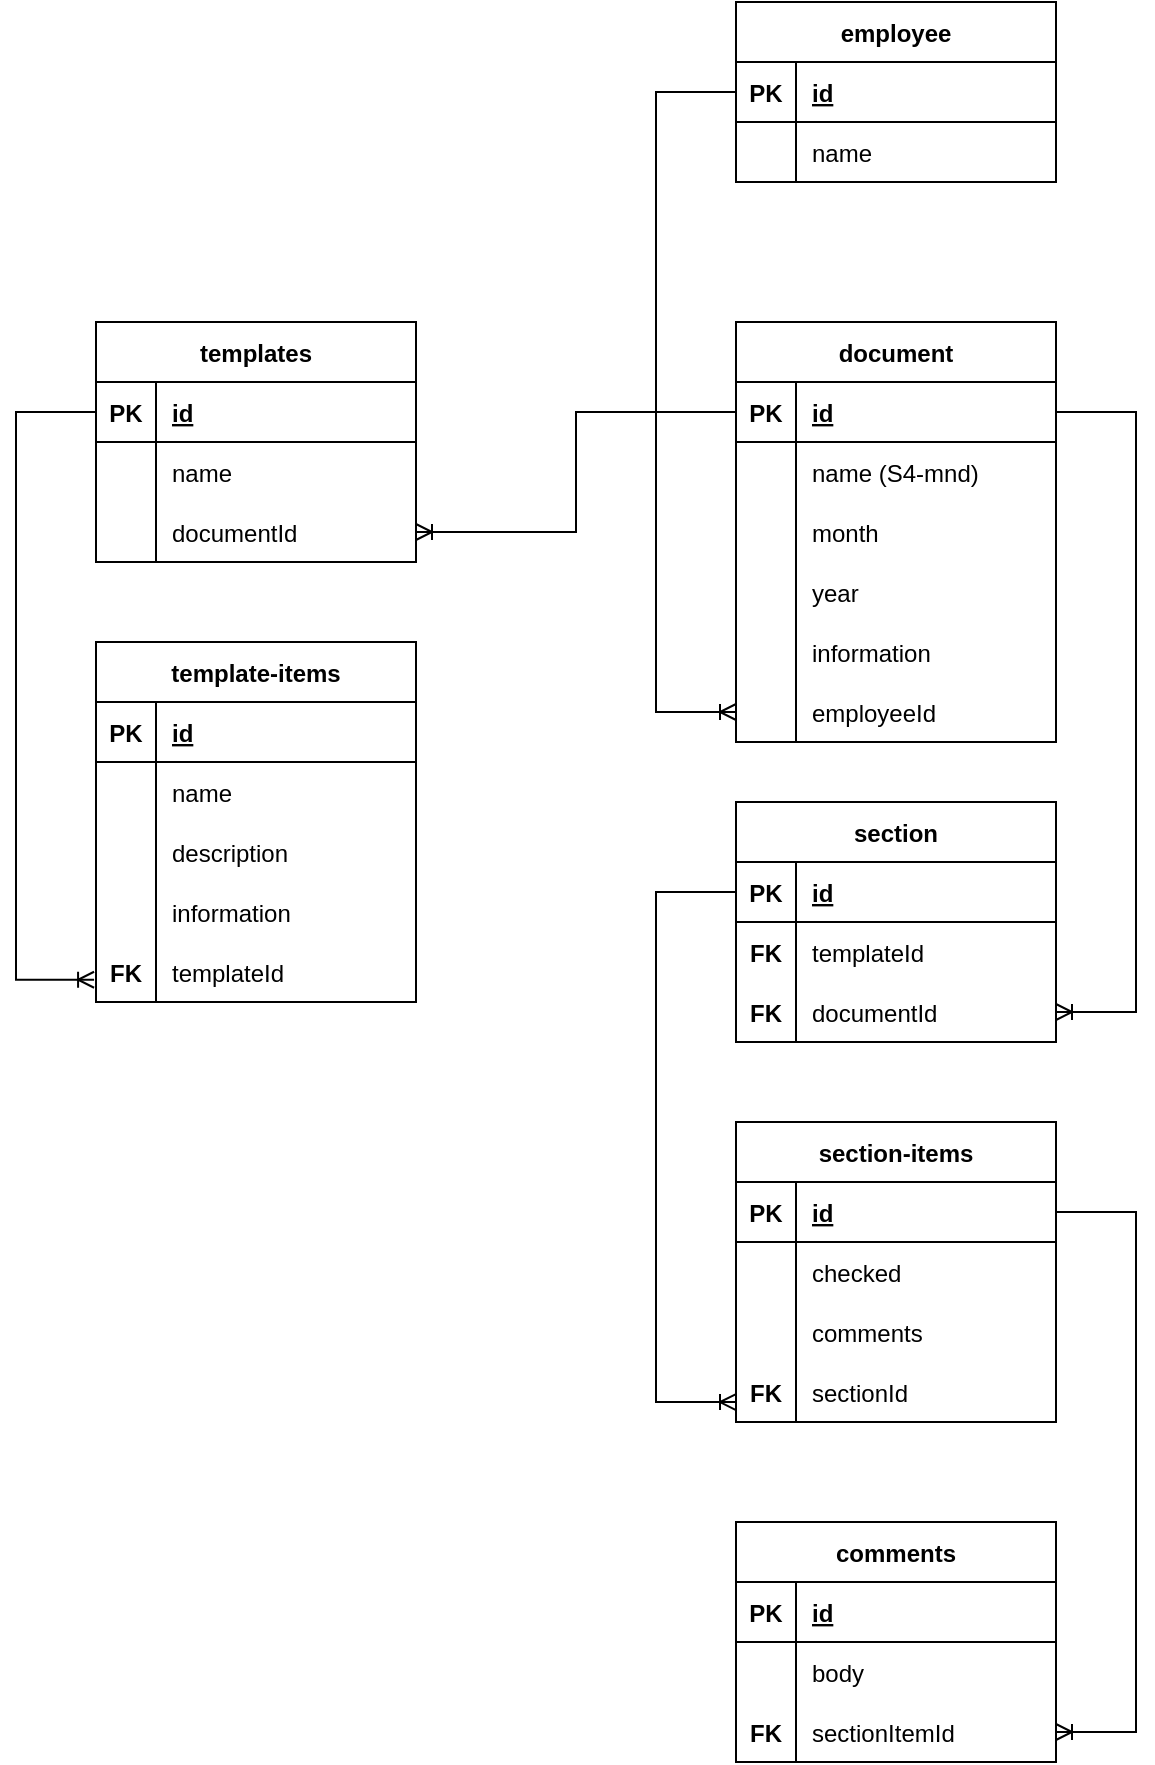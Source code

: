 <mxfile version="24.7.7">
  <diagram id="R2lEEEUBdFMjLlhIrx00" name="Page-1">
    <mxGraphModel dx="2066" dy="1109" grid="1" gridSize="10" guides="1" tooltips="1" connect="1" arrows="1" fold="1" page="1" pageScale="1" pageWidth="850" pageHeight="1100" math="0" shadow="0" extFonts="Permanent Marker^https://fonts.googleapis.com/css?family=Permanent+Marker">
      <root>
        <mxCell id="0" />
        <mxCell id="1" parent="0" />
        <mxCell id="WmMWYtBcTJ9BWQpCZY2X-1" value="templates" style="shape=table;startSize=30;container=1;collapsible=1;childLayout=tableLayout;fixedRows=1;rowLines=0;fontStyle=1;align=center;resizeLast=1;" vertex="1" parent="1">
          <mxGeometry x="160" y="240" width="160" height="120" as="geometry" />
        </mxCell>
        <mxCell id="WmMWYtBcTJ9BWQpCZY2X-2" value="" style="shape=partialRectangle;collapsible=0;dropTarget=0;pointerEvents=0;fillColor=none;points=[[0,0.5],[1,0.5]];portConstraint=eastwest;top=0;left=0;right=0;bottom=1;" vertex="1" parent="WmMWYtBcTJ9BWQpCZY2X-1">
          <mxGeometry y="30" width="160" height="30" as="geometry" />
        </mxCell>
        <mxCell id="WmMWYtBcTJ9BWQpCZY2X-3" value="PK" style="shape=partialRectangle;overflow=hidden;connectable=0;fillColor=none;top=0;left=0;bottom=0;right=0;fontStyle=1;" vertex="1" parent="WmMWYtBcTJ9BWQpCZY2X-2">
          <mxGeometry width="30" height="30" as="geometry">
            <mxRectangle width="30" height="30" as="alternateBounds" />
          </mxGeometry>
        </mxCell>
        <mxCell id="WmMWYtBcTJ9BWQpCZY2X-4" value="id" style="shape=partialRectangle;overflow=hidden;connectable=0;fillColor=none;top=0;left=0;bottom=0;right=0;align=left;spacingLeft=6;fontStyle=5;" vertex="1" parent="WmMWYtBcTJ9BWQpCZY2X-2">
          <mxGeometry x="30" width="130" height="30" as="geometry">
            <mxRectangle width="130" height="30" as="alternateBounds" />
          </mxGeometry>
        </mxCell>
        <mxCell id="WmMWYtBcTJ9BWQpCZY2X-5" value="" style="shape=partialRectangle;collapsible=0;dropTarget=0;pointerEvents=0;fillColor=none;points=[[0,0.5],[1,0.5]];portConstraint=eastwest;top=0;left=0;right=0;bottom=0;" vertex="1" parent="WmMWYtBcTJ9BWQpCZY2X-1">
          <mxGeometry y="60" width="160" height="30" as="geometry" />
        </mxCell>
        <mxCell id="WmMWYtBcTJ9BWQpCZY2X-6" value="" style="shape=partialRectangle;overflow=hidden;connectable=0;fillColor=none;top=0;left=0;bottom=0;right=0;" vertex="1" parent="WmMWYtBcTJ9BWQpCZY2X-5">
          <mxGeometry width="30" height="30" as="geometry">
            <mxRectangle width="30" height="30" as="alternateBounds" />
          </mxGeometry>
        </mxCell>
        <mxCell id="WmMWYtBcTJ9BWQpCZY2X-7" value="name" style="shape=partialRectangle;overflow=hidden;connectable=0;fillColor=none;top=0;left=0;bottom=0;right=0;align=left;spacingLeft=6;" vertex="1" parent="WmMWYtBcTJ9BWQpCZY2X-5">
          <mxGeometry x="30" width="130" height="30" as="geometry">
            <mxRectangle width="130" height="30" as="alternateBounds" />
          </mxGeometry>
        </mxCell>
        <mxCell id="WmMWYtBcTJ9BWQpCZY2X-117" value="" style="shape=partialRectangle;collapsible=0;dropTarget=0;pointerEvents=0;fillColor=none;points=[[0,0.5],[1,0.5]];portConstraint=eastwest;top=0;left=0;right=0;bottom=0;" vertex="1" parent="WmMWYtBcTJ9BWQpCZY2X-1">
          <mxGeometry y="90" width="160" height="30" as="geometry" />
        </mxCell>
        <mxCell id="WmMWYtBcTJ9BWQpCZY2X-118" value="" style="shape=partialRectangle;overflow=hidden;connectable=0;fillColor=none;top=0;left=0;bottom=0;right=0;" vertex="1" parent="WmMWYtBcTJ9BWQpCZY2X-117">
          <mxGeometry width="30" height="30" as="geometry">
            <mxRectangle width="30" height="30" as="alternateBounds" />
          </mxGeometry>
        </mxCell>
        <mxCell id="WmMWYtBcTJ9BWQpCZY2X-119" value="documentId" style="shape=partialRectangle;overflow=hidden;connectable=0;fillColor=none;top=0;left=0;bottom=0;right=0;align=left;spacingLeft=6;" vertex="1" parent="WmMWYtBcTJ9BWQpCZY2X-117">
          <mxGeometry x="30" width="130" height="30" as="geometry">
            <mxRectangle width="130" height="30" as="alternateBounds" />
          </mxGeometry>
        </mxCell>
        <mxCell id="WmMWYtBcTJ9BWQpCZY2X-8" value="template-items" style="shape=table;startSize=30;container=1;collapsible=1;childLayout=tableLayout;fixedRows=1;rowLines=0;fontStyle=1;align=center;resizeLast=1;" vertex="1" parent="1">
          <mxGeometry x="160" y="400" width="160" height="180" as="geometry" />
        </mxCell>
        <mxCell id="WmMWYtBcTJ9BWQpCZY2X-9" value="" style="shape=partialRectangle;collapsible=0;dropTarget=0;pointerEvents=0;fillColor=none;points=[[0,0.5],[1,0.5]];portConstraint=eastwest;top=0;left=0;right=0;bottom=1;" vertex="1" parent="WmMWYtBcTJ9BWQpCZY2X-8">
          <mxGeometry y="30" width="160" height="30" as="geometry" />
        </mxCell>
        <mxCell id="WmMWYtBcTJ9BWQpCZY2X-10" value="PK" style="shape=partialRectangle;overflow=hidden;connectable=0;fillColor=none;top=0;left=0;bottom=0;right=0;fontStyle=1;" vertex="1" parent="WmMWYtBcTJ9BWQpCZY2X-9">
          <mxGeometry width="30" height="30" as="geometry">
            <mxRectangle width="30" height="30" as="alternateBounds" />
          </mxGeometry>
        </mxCell>
        <mxCell id="WmMWYtBcTJ9BWQpCZY2X-11" value="id" style="shape=partialRectangle;overflow=hidden;connectable=0;fillColor=none;top=0;left=0;bottom=0;right=0;align=left;spacingLeft=6;fontStyle=5;" vertex="1" parent="WmMWYtBcTJ9BWQpCZY2X-9">
          <mxGeometry x="30" width="130" height="30" as="geometry">
            <mxRectangle width="130" height="30" as="alternateBounds" />
          </mxGeometry>
        </mxCell>
        <mxCell id="WmMWYtBcTJ9BWQpCZY2X-12" value="" style="shape=partialRectangle;collapsible=0;dropTarget=0;pointerEvents=0;fillColor=none;points=[[0,0.5],[1,0.5]];portConstraint=eastwest;top=0;left=0;right=0;bottom=0;" vertex="1" parent="WmMWYtBcTJ9BWQpCZY2X-8">
          <mxGeometry y="60" width="160" height="30" as="geometry" />
        </mxCell>
        <mxCell id="WmMWYtBcTJ9BWQpCZY2X-13" value="" style="shape=partialRectangle;overflow=hidden;connectable=0;fillColor=none;top=0;left=0;bottom=0;right=0;" vertex="1" parent="WmMWYtBcTJ9BWQpCZY2X-12">
          <mxGeometry width="30" height="30" as="geometry">
            <mxRectangle width="30" height="30" as="alternateBounds" />
          </mxGeometry>
        </mxCell>
        <mxCell id="WmMWYtBcTJ9BWQpCZY2X-14" value="name" style="shape=partialRectangle;overflow=hidden;connectable=0;fillColor=none;top=0;left=0;bottom=0;right=0;align=left;spacingLeft=6;" vertex="1" parent="WmMWYtBcTJ9BWQpCZY2X-12">
          <mxGeometry x="30" width="130" height="30" as="geometry">
            <mxRectangle width="130" height="30" as="alternateBounds" />
          </mxGeometry>
        </mxCell>
        <mxCell id="WmMWYtBcTJ9BWQpCZY2X-15" value="" style="shape=partialRectangle;collapsible=0;dropTarget=0;pointerEvents=0;fillColor=none;points=[[0,0.5],[1,0.5]];portConstraint=eastwest;top=0;left=0;right=0;bottom=0;" vertex="1" parent="WmMWYtBcTJ9BWQpCZY2X-8">
          <mxGeometry y="90" width="160" height="30" as="geometry" />
        </mxCell>
        <mxCell id="WmMWYtBcTJ9BWQpCZY2X-16" value="" style="shape=partialRectangle;overflow=hidden;connectable=0;fillColor=none;top=0;left=0;bottom=0;right=0;" vertex="1" parent="WmMWYtBcTJ9BWQpCZY2X-15">
          <mxGeometry width="30" height="30" as="geometry">
            <mxRectangle width="30" height="30" as="alternateBounds" />
          </mxGeometry>
        </mxCell>
        <mxCell id="WmMWYtBcTJ9BWQpCZY2X-17" value="description" style="shape=partialRectangle;overflow=hidden;connectable=0;fillColor=none;top=0;left=0;bottom=0;right=0;align=left;spacingLeft=6;" vertex="1" parent="WmMWYtBcTJ9BWQpCZY2X-15">
          <mxGeometry x="30" width="130" height="30" as="geometry">
            <mxRectangle width="130" height="30" as="alternateBounds" />
          </mxGeometry>
        </mxCell>
        <mxCell id="WmMWYtBcTJ9BWQpCZY2X-18" value="" style="shape=partialRectangle;collapsible=0;dropTarget=0;pointerEvents=0;fillColor=none;points=[[0,0.5],[1,0.5]];portConstraint=eastwest;top=0;left=0;right=0;bottom=0;" vertex="1" parent="WmMWYtBcTJ9BWQpCZY2X-8">
          <mxGeometry y="120" width="160" height="30" as="geometry" />
        </mxCell>
        <mxCell id="WmMWYtBcTJ9BWQpCZY2X-19" value="" style="shape=partialRectangle;overflow=hidden;connectable=0;fillColor=none;top=0;left=0;bottom=0;right=0;" vertex="1" parent="WmMWYtBcTJ9BWQpCZY2X-18">
          <mxGeometry width="30" height="30" as="geometry">
            <mxRectangle width="30" height="30" as="alternateBounds" />
          </mxGeometry>
        </mxCell>
        <mxCell id="WmMWYtBcTJ9BWQpCZY2X-20" value="information" style="shape=partialRectangle;overflow=hidden;connectable=0;fillColor=none;top=0;left=0;bottom=0;right=0;align=left;spacingLeft=6;" vertex="1" parent="WmMWYtBcTJ9BWQpCZY2X-18">
          <mxGeometry x="30" width="130" height="30" as="geometry">
            <mxRectangle width="130" height="30" as="alternateBounds" />
          </mxGeometry>
        </mxCell>
        <mxCell id="WmMWYtBcTJ9BWQpCZY2X-49" value="" style="shape=partialRectangle;collapsible=0;dropTarget=0;pointerEvents=0;fillColor=none;points=[[0,0.5],[1,0.5]];portConstraint=eastwest;top=0;left=0;right=0;bottom=1;" vertex="1" parent="WmMWYtBcTJ9BWQpCZY2X-8">
          <mxGeometry y="150" width="160" height="30" as="geometry" />
        </mxCell>
        <mxCell id="WmMWYtBcTJ9BWQpCZY2X-50" value="FK" style="shape=partialRectangle;overflow=hidden;connectable=0;fillColor=none;top=0;left=0;bottom=0;right=0;fontStyle=1;" vertex="1" parent="WmMWYtBcTJ9BWQpCZY2X-49">
          <mxGeometry width="30" height="30" as="geometry">
            <mxRectangle width="30" height="30" as="alternateBounds" />
          </mxGeometry>
        </mxCell>
        <mxCell id="WmMWYtBcTJ9BWQpCZY2X-51" value="templateId" style="shape=partialRectangle;overflow=hidden;connectable=0;fillColor=none;top=0;left=0;bottom=0;right=0;align=left;spacingLeft=6;fontStyle=0;" vertex="1" parent="WmMWYtBcTJ9BWQpCZY2X-49">
          <mxGeometry x="30" width="130" height="30" as="geometry">
            <mxRectangle width="130" height="30" as="alternateBounds" />
          </mxGeometry>
        </mxCell>
        <mxCell id="WmMWYtBcTJ9BWQpCZY2X-30" value="document" style="shape=table;startSize=30;container=1;collapsible=1;childLayout=tableLayout;fixedRows=1;rowLines=0;fontStyle=1;align=center;resizeLast=1;" vertex="1" parent="1">
          <mxGeometry x="480" y="240" width="160" height="210" as="geometry" />
        </mxCell>
        <mxCell id="WmMWYtBcTJ9BWQpCZY2X-31" value="" style="shape=partialRectangle;collapsible=0;dropTarget=0;pointerEvents=0;fillColor=none;points=[[0,0.5],[1,0.5]];portConstraint=eastwest;top=0;left=0;right=0;bottom=1;" vertex="1" parent="WmMWYtBcTJ9BWQpCZY2X-30">
          <mxGeometry y="30" width="160" height="30" as="geometry" />
        </mxCell>
        <mxCell id="WmMWYtBcTJ9BWQpCZY2X-32" value="PK" style="shape=partialRectangle;overflow=hidden;connectable=0;fillColor=none;top=0;left=0;bottom=0;right=0;fontStyle=1;" vertex="1" parent="WmMWYtBcTJ9BWQpCZY2X-31">
          <mxGeometry width="30" height="30" as="geometry">
            <mxRectangle width="30" height="30" as="alternateBounds" />
          </mxGeometry>
        </mxCell>
        <mxCell id="WmMWYtBcTJ9BWQpCZY2X-33" value="id" style="shape=partialRectangle;overflow=hidden;connectable=0;fillColor=none;top=0;left=0;bottom=0;right=0;align=left;spacingLeft=6;fontStyle=5;" vertex="1" parent="WmMWYtBcTJ9BWQpCZY2X-31">
          <mxGeometry x="30" width="130" height="30" as="geometry">
            <mxRectangle width="130" height="30" as="alternateBounds" />
          </mxGeometry>
        </mxCell>
        <mxCell id="WmMWYtBcTJ9BWQpCZY2X-34" value="" style="shape=partialRectangle;collapsible=0;dropTarget=0;pointerEvents=0;fillColor=none;points=[[0,0.5],[1,0.5]];portConstraint=eastwest;top=0;left=0;right=0;bottom=0;" vertex="1" parent="WmMWYtBcTJ9BWQpCZY2X-30">
          <mxGeometry y="60" width="160" height="30" as="geometry" />
        </mxCell>
        <mxCell id="WmMWYtBcTJ9BWQpCZY2X-35" value="" style="shape=partialRectangle;overflow=hidden;connectable=0;fillColor=none;top=0;left=0;bottom=0;right=0;" vertex="1" parent="WmMWYtBcTJ9BWQpCZY2X-34">
          <mxGeometry width="30" height="30" as="geometry">
            <mxRectangle width="30" height="30" as="alternateBounds" />
          </mxGeometry>
        </mxCell>
        <mxCell id="WmMWYtBcTJ9BWQpCZY2X-36" value="name (S4-mnd)" style="shape=partialRectangle;overflow=hidden;connectable=0;fillColor=none;top=0;left=0;bottom=0;right=0;align=left;spacingLeft=6;" vertex="1" parent="WmMWYtBcTJ9BWQpCZY2X-34">
          <mxGeometry x="30" width="130" height="30" as="geometry">
            <mxRectangle width="130" height="30" as="alternateBounds" />
          </mxGeometry>
        </mxCell>
        <mxCell id="WmMWYtBcTJ9BWQpCZY2X-37" value="" style="shape=partialRectangle;collapsible=0;dropTarget=0;pointerEvents=0;fillColor=none;points=[[0,0.5],[1,0.5]];portConstraint=eastwest;top=0;left=0;right=0;bottom=0;" vertex="1" parent="WmMWYtBcTJ9BWQpCZY2X-30">
          <mxGeometry y="90" width="160" height="30" as="geometry" />
        </mxCell>
        <mxCell id="WmMWYtBcTJ9BWQpCZY2X-38" value="" style="shape=partialRectangle;overflow=hidden;connectable=0;fillColor=none;top=0;left=0;bottom=0;right=0;" vertex="1" parent="WmMWYtBcTJ9BWQpCZY2X-37">
          <mxGeometry width="30" height="30" as="geometry">
            <mxRectangle width="30" height="30" as="alternateBounds" />
          </mxGeometry>
        </mxCell>
        <mxCell id="WmMWYtBcTJ9BWQpCZY2X-39" value="month" style="shape=partialRectangle;overflow=hidden;connectable=0;fillColor=none;top=0;left=0;bottom=0;right=0;align=left;spacingLeft=6;" vertex="1" parent="WmMWYtBcTJ9BWQpCZY2X-37">
          <mxGeometry x="30" width="130" height="30" as="geometry">
            <mxRectangle width="130" height="30" as="alternateBounds" />
          </mxGeometry>
        </mxCell>
        <mxCell id="WmMWYtBcTJ9BWQpCZY2X-40" value="" style="shape=partialRectangle;collapsible=0;dropTarget=0;pointerEvents=0;fillColor=none;points=[[0,0.5],[1,0.5]];portConstraint=eastwest;top=0;left=0;right=0;bottom=0;" vertex="1" parent="WmMWYtBcTJ9BWQpCZY2X-30">
          <mxGeometry y="120" width="160" height="30" as="geometry" />
        </mxCell>
        <mxCell id="WmMWYtBcTJ9BWQpCZY2X-41" value="" style="shape=partialRectangle;overflow=hidden;connectable=0;fillColor=none;top=0;left=0;bottom=0;right=0;" vertex="1" parent="WmMWYtBcTJ9BWQpCZY2X-40">
          <mxGeometry width="30" height="30" as="geometry">
            <mxRectangle width="30" height="30" as="alternateBounds" />
          </mxGeometry>
        </mxCell>
        <mxCell id="WmMWYtBcTJ9BWQpCZY2X-42" value="year" style="shape=partialRectangle;overflow=hidden;connectable=0;fillColor=none;top=0;left=0;bottom=0;right=0;align=left;spacingLeft=6;" vertex="1" parent="WmMWYtBcTJ9BWQpCZY2X-40">
          <mxGeometry x="30" width="130" height="30" as="geometry">
            <mxRectangle width="130" height="30" as="alternateBounds" />
          </mxGeometry>
        </mxCell>
        <mxCell id="WmMWYtBcTJ9BWQpCZY2X-43" value="" style="shape=partialRectangle;collapsible=0;dropTarget=0;pointerEvents=0;fillColor=none;points=[[0,0.5],[1,0.5]];portConstraint=eastwest;top=0;left=0;right=0;bottom=0;" vertex="1" parent="WmMWYtBcTJ9BWQpCZY2X-30">
          <mxGeometry y="150" width="160" height="30" as="geometry" />
        </mxCell>
        <mxCell id="WmMWYtBcTJ9BWQpCZY2X-44" value="" style="shape=partialRectangle;overflow=hidden;connectable=0;fillColor=none;top=0;left=0;bottom=0;right=0;" vertex="1" parent="WmMWYtBcTJ9BWQpCZY2X-43">
          <mxGeometry width="30" height="30" as="geometry">
            <mxRectangle width="30" height="30" as="alternateBounds" />
          </mxGeometry>
        </mxCell>
        <mxCell id="WmMWYtBcTJ9BWQpCZY2X-45" value="information" style="shape=partialRectangle;overflow=hidden;connectable=0;fillColor=none;top=0;left=0;bottom=0;right=0;align=left;spacingLeft=6;" vertex="1" parent="WmMWYtBcTJ9BWQpCZY2X-43">
          <mxGeometry x="30" width="130" height="30" as="geometry">
            <mxRectangle width="130" height="30" as="alternateBounds" />
          </mxGeometry>
        </mxCell>
        <mxCell id="WmMWYtBcTJ9BWQpCZY2X-46" value="" style="shape=partialRectangle;collapsible=0;dropTarget=0;pointerEvents=0;fillColor=none;points=[[0,0.5],[1,0.5]];portConstraint=eastwest;top=0;left=0;right=0;bottom=0;" vertex="1" parent="WmMWYtBcTJ9BWQpCZY2X-30">
          <mxGeometry y="180" width="160" height="30" as="geometry" />
        </mxCell>
        <mxCell id="WmMWYtBcTJ9BWQpCZY2X-47" value="" style="shape=partialRectangle;overflow=hidden;connectable=0;fillColor=none;top=0;left=0;bottom=0;right=0;" vertex="1" parent="WmMWYtBcTJ9BWQpCZY2X-46">
          <mxGeometry width="30" height="30" as="geometry">
            <mxRectangle width="30" height="30" as="alternateBounds" />
          </mxGeometry>
        </mxCell>
        <mxCell id="WmMWYtBcTJ9BWQpCZY2X-48" value="employeeId" style="shape=partialRectangle;overflow=hidden;connectable=0;fillColor=none;top=0;left=0;bottom=0;right=0;align=left;spacingLeft=6;" vertex="1" parent="WmMWYtBcTJ9BWQpCZY2X-46">
          <mxGeometry x="30" width="130" height="30" as="geometry">
            <mxRectangle width="130" height="30" as="alternateBounds" />
          </mxGeometry>
        </mxCell>
        <mxCell id="WmMWYtBcTJ9BWQpCZY2X-72" value="section-items" style="shape=table;startSize=30;container=1;collapsible=1;childLayout=tableLayout;fixedRows=1;rowLines=0;fontStyle=1;align=center;resizeLast=1;" vertex="1" parent="1">
          <mxGeometry x="480" y="640" width="160" height="150" as="geometry" />
        </mxCell>
        <mxCell id="WmMWYtBcTJ9BWQpCZY2X-73" value="" style="shape=partialRectangle;collapsible=0;dropTarget=0;pointerEvents=0;fillColor=none;points=[[0,0.5],[1,0.5]];portConstraint=eastwest;top=0;left=0;right=0;bottom=1;" vertex="1" parent="WmMWYtBcTJ9BWQpCZY2X-72">
          <mxGeometry y="30" width="160" height="30" as="geometry" />
        </mxCell>
        <mxCell id="WmMWYtBcTJ9BWQpCZY2X-74" value="PK" style="shape=partialRectangle;overflow=hidden;connectable=0;fillColor=none;top=0;left=0;bottom=0;right=0;fontStyle=1;" vertex="1" parent="WmMWYtBcTJ9BWQpCZY2X-73">
          <mxGeometry width="30" height="30" as="geometry">
            <mxRectangle width="30" height="30" as="alternateBounds" />
          </mxGeometry>
        </mxCell>
        <mxCell id="WmMWYtBcTJ9BWQpCZY2X-75" value="id" style="shape=partialRectangle;overflow=hidden;connectable=0;fillColor=none;top=0;left=0;bottom=0;right=0;align=left;spacingLeft=6;fontStyle=5;" vertex="1" parent="WmMWYtBcTJ9BWQpCZY2X-73">
          <mxGeometry x="30" width="130" height="30" as="geometry">
            <mxRectangle width="130" height="30" as="alternateBounds" />
          </mxGeometry>
        </mxCell>
        <mxCell id="WmMWYtBcTJ9BWQpCZY2X-76" value="" style="shape=partialRectangle;collapsible=0;dropTarget=0;pointerEvents=0;fillColor=none;points=[[0,0.5],[1,0.5]];portConstraint=eastwest;top=0;left=0;right=0;bottom=0;" vertex="1" parent="WmMWYtBcTJ9BWQpCZY2X-72">
          <mxGeometry y="60" width="160" height="30" as="geometry" />
        </mxCell>
        <mxCell id="WmMWYtBcTJ9BWQpCZY2X-77" value="" style="shape=partialRectangle;overflow=hidden;connectable=0;fillColor=none;top=0;left=0;bottom=0;right=0;" vertex="1" parent="WmMWYtBcTJ9BWQpCZY2X-76">
          <mxGeometry width="30" height="30" as="geometry">
            <mxRectangle width="30" height="30" as="alternateBounds" />
          </mxGeometry>
        </mxCell>
        <mxCell id="WmMWYtBcTJ9BWQpCZY2X-78" value="checked" style="shape=partialRectangle;overflow=hidden;connectable=0;fillColor=none;top=0;left=0;bottom=0;right=0;align=left;spacingLeft=6;" vertex="1" parent="WmMWYtBcTJ9BWQpCZY2X-76">
          <mxGeometry x="30" width="130" height="30" as="geometry">
            <mxRectangle width="130" height="30" as="alternateBounds" />
          </mxGeometry>
        </mxCell>
        <mxCell id="WmMWYtBcTJ9BWQpCZY2X-88" value="" style="shape=partialRectangle;collapsible=0;dropTarget=0;pointerEvents=0;fillColor=none;points=[[0,0.5],[1,0.5]];portConstraint=eastwest;top=0;left=0;right=0;bottom=0;" vertex="1" parent="WmMWYtBcTJ9BWQpCZY2X-72">
          <mxGeometry y="90" width="160" height="30" as="geometry" />
        </mxCell>
        <mxCell id="WmMWYtBcTJ9BWQpCZY2X-89" value="" style="shape=partialRectangle;overflow=hidden;connectable=0;fillColor=none;top=0;left=0;bottom=0;right=0;" vertex="1" parent="WmMWYtBcTJ9BWQpCZY2X-88">
          <mxGeometry width="30" height="30" as="geometry">
            <mxRectangle width="30" height="30" as="alternateBounds" />
          </mxGeometry>
        </mxCell>
        <mxCell id="WmMWYtBcTJ9BWQpCZY2X-90" value="comments" style="shape=partialRectangle;overflow=hidden;connectable=0;fillColor=none;top=0;left=0;bottom=0;right=0;align=left;spacingLeft=6;" vertex="1" parent="WmMWYtBcTJ9BWQpCZY2X-88">
          <mxGeometry x="30" width="130" height="30" as="geometry">
            <mxRectangle width="130" height="30" as="alternateBounds" />
          </mxGeometry>
        </mxCell>
        <mxCell id="WmMWYtBcTJ9BWQpCZY2X-79" value="" style="shape=partialRectangle;collapsible=0;dropTarget=0;pointerEvents=0;fillColor=none;points=[[0,0.5],[1,0.5]];portConstraint=eastwest;top=0;left=0;right=0;bottom=0;" vertex="1" parent="WmMWYtBcTJ9BWQpCZY2X-72">
          <mxGeometry y="120" width="160" height="30" as="geometry" />
        </mxCell>
        <mxCell id="WmMWYtBcTJ9BWQpCZY2X-80" value="FK" style="shape=partialRectangle;overflow=hidden;connectable=0;fillColor=none;top=0;left=0;bottom=0;right=0;fontStyle=1" vertex="1" parent="WmMWYtBcTJ9BWQpCZY2X-79">
          <mxGeometry width="30" height="30" as="geometry">
            <mxRectangle width="30" height="30" as="alternateBounds" />
          </mxGeometry>
        </mxCell>
        <mxCell id="WmMWYtBcTJ9BWQpCZY2X-81" value="sectionId" style="shape=partialRectangle;overflow=hidden;connectable=0;fillColor=none;top=0;left=0;bottom=0;right=0;align=left;spacingLeft=6;" vertex="1" parent="WmMWYtBcTJ9BWQpCZY2X-79">
          <mxGeometry x="30" width="130" height="30" as="geometry">
            <mxRectangle width="130" height="30" as="alternateBounds" />
          </mxGeometry>
        </mxCell>
        <mxCell id="WmMWYtBcTJ9BWQpCZY2X-121" value="section" style="shape=table;startSize=30;container=1;collapsible=1;childLayout=tableLayout;fixedRows=1;rowLines=0;fontStyle=1;align=center;resizeLast=1;" vertex="1" parent="1">
          <mxGeometry x="480" y="480" width="160" height="120" as="geometry" />
        </mxCell>
        <mxCell id="WmMWYtBcTJ9BWQpCZY2X-122" value="" style="shape=partialRectangle;collapsible=0;dropTarget=0;pointerEvents=0;fillColor=none;points=[[0,0.5],[1,0.5]];portConstraint=eastwest;top=0;left=0;right=0;bottom=1;" vertex="1" parent="WmMWYtBcTJ9BWQpCZY2X-121">
          <mxGeometry y="30" width="160" height="30" as="geometry" />
        </mxCell>
        <mxCell id="WmMWYtBcTJ9BWQpCZY2X-123" value="PK" style="shape=partialRectangle;overflow=hidden;connectable=0;fillColor=none;top=0;left=0;bottom=0;right=0;fontStyle=1;" vertex="1" parent="WmMWYtBcTJ9BWQpCZY2X-122">
          <mxGeometry width="30" height="30" as="geometry">
            <mxRectangle width="30" height="30" as="alternateBounds" />
          </mxGeometry>
        </mxCell>
        <mxCell id="WmMWYtBcTJ9BWQpCZY2X-124" value="id" style="shape=partialRectangle;overflow=hidden;connectable=0;fillColor=none;top=0;left=0;bottom=0;right=0;align=left;spacingLeft=6;fontStyle=5;" vertex="1" parent="WmMWYtBcTJ9BWQpCZY2X-122">
          <mxGeometry x="30" width="130" height="30" as="geometry">
            <mxRectangle width="130" height="30" as="alternateBounds" />
          </mxGeometry>
        </mxCell>
        <mxCell id="WmMWYtBcTJ9BWQpCZY2X-125" value="" style="shape=partialRectangle;collapsible=0;dropTarget=0;pointerEvents=0;fillColor=none;points=[[0,0.5],[1,0.5]];portConstraint=eastwest;top=0;left=0;right=0;bottom=0;" vertex="1" parent="WmMWYtBcTJ9BWQpCZY2X-121">
          <mxGeometry y="60" width="160" height="30" as="geometry" />
        </mxCell>
        <mxCell id="WmMWYtBcTJ9BWQpCZY2X-126" value="FK" style="shape=partialRectangle;overflow=hidden;connectable=0;fillColor=none;top=0;left=0;bottom=0;right=0;fontStyle=1" vertex="1" parent="WmMWYtBcTJ9BWQpCZY2X-125">
          <mxGeometry width="30" height="30" as="geometry">
            <mxRectangle width="30" height="30" as="alternateBounds" />
          </mxGeometry>
        </mxCell>
        <mxCell id="WmMWYtBcTJ9BWQpCZY2X-127" value="templateId" style="shape=partialRectangle;overflow=hidden;connectable=0;fillColor=none;top=0;left=0;bottom=0;right=0;align=left;spacingLeft=6;" vertex="1" parent="WmMWYtBcTJ9BWQpCZY2X-125">
          <mxGeometry x="30" width="130" height="30" as="geometry">
            <mxRectangle width="130" height="30" as="alternateBounds" />
          </mxGeometry>
        </mxCell>
        <mxCell id="WmMWYtBcTJ9BWQpCZY2X-128" value="" style="shape=partialRectangle;collapsible=0;dropTarget=0;pointerEvents=0;fillColor=none;points=[[0,0.5],[1,0.5]];portConstraint=eastwest;top=0;left=0;right=0;bottom=0;" vertex="1" parent="WmMWYtBcTJ9BWQpCZY2X-121">
          <mxGeometry y="90" width="160" height="30" as="geometry" />
        </mxCell>
        <mxCell id="WmMWYtBcTJ9BWQpCZY2X-129" value="FK" style="shape=partialRectangle;overflow=hidden;connectable=0;fillColor=none;top=0;left=0;bottom=0;right=0;fontStyle=1" vertex="1" parent="WmMWYtBcTJ9BWQpCZY2X-128">
          <mxGeometry width="30" height="30" as="geometry">
            <mxRectangle width="30" height="30" as="alternateBounds" />
          </mxGeometry>
        </mxCell>
        <mxCell id="WmMWYtBcTJ9BWQpCZY2X-130" value="documentId" style="shape=partialRectangle;overflow=hidden;connectable=0;fillColor=none;top=0;left=0;bottom=0;right=0;align=left;spacingLeft=6;" vertex="1" parent="WmMWYtBcTJ9BWQpCZY2X-128">
          <mxGeometry x="30" width="130" height="30" as="geometry">
            <mxRectangle width="130" height="30" as="alternateBounds" />
          </mxGeometry>
        </mxCell>
        <mxCell id="WmMWYtBcTJ9BWQpCZY2X-137" style="edgeStyle=orthogonalEdgeStyle;rounded=0;orthogonalLoop=1;jettySize=auto;html=1;entryX=0;entryY=0.667;entryDx=0;entryDy=0;entryPerimeter=0;endArrow=ERoneToMany;endFill=0;" edge="1" parent="1" source="WmMWYtBcTJ9BWQpCZY2X-122" target="WmMWYtBcTJ9BWQpCZY2X-79">
          <mxGeometry relative="1" as="geometry">
            <Array as="points">
              <mxPoint x="440" y="525" />
              <mxPoint x="440" y="780" />
            </Array>
          </mxGeometry>
        </mxCell>
        <mxCell id="WmMWYtBcTJ9BWQpCZY2X-139" style="edgeStyle=orthogonalEdgeStyle;rounded=0;orthogonalLoop=1;jettySize=auto;html=1;entryX=1;entryY=0.5;entryDx=0;entryDy=0;endArrow=ERoneToMany;endFill=0;" edge="1" parent="1" source="WmMWYtBcTJ9BWQpCZY2X-31" target="WmMWYtBcTJ9BWQpCZY2X-128">
          <mxGeometry relative="1" as="geometry">
            <Array as="points">
              <mxPoint x="680" y="285" />
              <mxPoint x="680" y="585" />
            </Array>
          </mxGeometry>
        </mxCell>
        <mxCell id="WmMWYtBcTJ9BWQpCZY2X-141" style="edgeStyle=orthogonalEdgeStyle;rounded=0;orthogonalLoop=1;jettySize=auto;html=1;entryX=1;entryY=0.5;entryDx=0;entryDy=0;endArrow=ERoneToMany;endFill=0;" edge="1" parent="1" source="WmMWYtBcTJ9BWQpCZY2X-31" target="WmMWYtBcTJ9BWQpCZY2X-117">
          <mxGeometry relative="1" as="geometry" />
        </mxCell>
        <mxCell id="WmMWYtBcTJ9BWQpCZY2X-142" style="edgeStyle=orthogonalEdgeStyle;rounded=0;orthogonalLoop=1;jettySize=auto;html=1;entryX=-0.006;entryY=0.629;entryDx=0;entryDy=0;entryPerimeter=0;endArrow=ERoneToMany;endFill=0;" edge="1" parent="1" source="WmMWYtBcTJ9BWQpCZY2X-2" target="WmMWYtBcTJ9BWQpCZY2X-49">
          <mxGeometry relative="1" as="geometry">
            <Array as="points">
              <mxPoint x="120" y="285" />
              <mxPoint x="120" y="569" />
            </Array>
          </mxGeometry>
        </mxCell>
        <mxCell id="WmMWYtBcTJ9BWQpCZY2X-143" value="comments" style="shape=table;startSize=30;container=1;collapsible=1;childLayout=tableLayout;fixedRows=1;rowLines=0;fontStyle=1;align=center;resizeLast=1;" vertex="1" parent="1">
          <mxGeometry x="480" y="840" width="160" height="120" as="geometry" />
        </mxCell>
        <mxCell id="WmMWYtBcTJ9BWQpCZY2X-144" value="" style="shape=partialRectangle;collapsible=0;dropTarget=0;pointerEvents=0;fillColor=none;points=[[0,0.5],[1,0.5]];portConstraint=eastwest;top=0;left=0;right=0;bottom=1;" vertex="1" parent="WmMWYtBcTJ9BWQpCZY2X-143">
          <mxGeometry y="30" width="160" height="30" as="geometry" />
        </mxCell>
        <mxCell id="WmMWYtBcTJ9BWQpCZY2X-145" value="PK" style="shape=partialRectangle;overflow=hidden;connectable=0;fillColor=none;top=0;left=0;bottom=0;right=0;fontStyle=1;" vertex="1" parent="WmMWYtBcTJ9BWQpCZY2X-144">
          <mxGeometry width="30" height="30" as="geometry">
            <mxRectangle width="30" height="30" as="alternateBounds" />
          </mxGeometry>
        </mxCell>
        <mxCell id="WmMWYtBcTJ9BWQpCZY2X-146" value="id" style="shape=partialRectangle;overflow=hidden;connectable=0;fillColor=none;top=0;left=0;bottom=0;right=0;align=left;spacingLeft=6;fontStyle=5;" vertex="1" parent="WmMWYtBcTJ9BWQpCZY2X-144">
          <mxGeometry x="30" width="130" height="30" as="geometry">
            <mxRectangle width="130" height="30" as="alternateBounds" />
          </mxGeometry>
        </mxCell>
        <mxCell id="WmMWYtBcTJ9BWQpCZY2X-147" value="" style="shape=partialRectangle;collapsible=0;dropTarget=0;pointerEvents=0;fillColor=none;points=[[0,0.5],[1,0.5]];portConstraint=eastwest;top=0;left=0;right=0;bottom=0;" vertex="1" parent="WmMWYtBcTJ9BWQpCZY2X-143">
          <mxGeometry y="60" width="160" height="30" as="geometry" />
        </mxCell>
        <mxCell id="WmMWYtBcTJ9BWQpCZY2X-148" value="" style="shape=partialRectangle;overflow=hidden;connectable=0;fillColor=none;top=0;left=0;bottom=0;right=0;" vertex="1" parent="WmMWYtBcTJ9BWQpCZY2X-147">
          <mxGeometry width="30" height="30" as="geometry">
            <mxRectangle width="30" height="30" as="alternateBounds" />
          </mxGeometry>
        </mxCell>
        <mxCell id="WmMWYtBcTJ9BWQpCZY2X-149" value="body" style="shape=partialRectangle;overflow=hidden;connectable=0;fillColor=none;top=0;left=0;bottom=0;right=0;align=left;spacingLeft=6;" vertex="1" parent="WmMWYtBcTJ9BWQpCZY2X-147">
          <mxGeometry x="30" width="130" height="30" as="geometry">
            <mxRectangle width="130" height="30" as="alternateBounds" />
          </mxGeometry>
        </mxCell>
        <mxCell id="WmMWYtBcTJ9BWQpCZY2X-153" value="" style="shape=partialRectangle;collapsible=0;dropTarget=0;pointerEvents=0;fillColor=none;points=[[0,0.5],[1,0.5]];portConstraint=eastwest;top=0;left=0;right=0;bottom=0;" vertex="1" parent="WmMWYtBcTJ9BWQpCZY2X-143">
          <mxGeometry y="90" width="160" height="30" as="geometry" />
        </mxCell>
        <mxCell id="WmMWYtBcTJ9BWQpCZY2X-154" value="FK" style="shape=partialRectangle;overflow=hidden;connectable=0;fillColor=none;top=0;left=0;bottom=0;right=0;fontStyle=1" vertex="1" parent="WmMWYtBcTJ9BWQpCZY2X-153">
          <mxGeometry width="30" height="30" as="geometry">
            <mxRectangle width="30" height="30" as="alternateBounds" />
          </mxGeometry>
        </mxCell>
        <mxCell id="WmMWYtBcTJ9BWQpCZY2X-155" value="sectionItemId" style="shape=partialRectangle;overflow=hidden;connectable=0;fillColor=none;top=0;left=0;bottom=0;right=0;align=left;spacingLeft=6;" vertex="1" parent="WmMWYtBcTJ9BWQpCZY2X-153">
          <mxGeometry x="30" width="130" height="30" as="geometry">
            <mxRectangle width="130" height="30" as="alternateBounds" />
          </mxGeometry>
        </mxCell>
        <mxCell id="WmMWYtBcTJ9BWQpCZY2X-156" style="edgeStyle=orthogonalEdgeStyle;rounded=0;orthogonalLoop=1;jettySize=auto;html=1;entryX=1;entryY=0.5;entryDx=0;entryDy=0;endArrow=ERoneToMany;endFill=0;" edge="1" parent="1" source="WmMWYtBcTJ9BWQpCZY2X-73" target="WmMWYtBcTJ9BWQpCZY2X-153">
          <mxGeometry relative="1" as="geometry">
            <Array as="points">
              <mxPoint x="680" y="685" />
              <mxPoint x="680" y="945" />
            </Array>
          </mxGeometry>
        </mxCell>
        <mxCell id="WmMWYtBcTJ9BWQpCZY2X-171" style="edgeStyle=orthogonalEdgeStyle;rounded=0;orthogonalLoop=1;jettySize=auto;html=1;entryX=0;entryY=0.5;entryDx=0;entryDy=0;endArrow=ERoneToMany;endFill=0;" edge="1" parent="1" source="WmMWYtBcTJ9BWQpCZY2X-157" target="WmMWYtBcTJ9BWQpCZY2X-46">
          <mxGeometry relative="1" as="geometry">
            <Array as="points">
              <mxPoint x="440" y="125" />
              <mxPoint x="440" y="435" />
            </Array>
          </mxGeometry>
        </mxCell>
        <mxCell id="WmMWYtBcTJ9BWQpCZY2X-157" value="employee" style="shape=table;startSize=30;container=1;collapsible=1;childLayout=tableLayout;fixedRows=1;rowLines=0;fontStyle=1;align=center;resizeLast=1;" vertex="1" parent="1">
          <mxGeometry x="480" y="80" width="160" height="90" as="geometry" />
        </mxCell>
        <mxCell id="WmMWYtBcTJ9BWQpCZY2X-158" value="" style="shape=partialRectangle;collapsible=0;dropTarget=0;pointerEvents=0;fillColor=none;points=[[0,0.5],[1,0.5]];portConstraint=eastwest;top=0;left=0;right=0;bottom=1;" vertex="1" parent="WmMWYtBcTJ9BWQpCZY2X-157">
          <mxGeometry y="30" width="160" height="30" as="geometry" />
        </mxCell>
        <mxCell id="WmMWYtBcTJ9BWQpCZY2X-159" value="PK" style="shape=partialRectangle;overflow=hidden;connectable=0;fillColor=none;top=0;left=0;bottom=0;right=0;fontStyle=1;" vertex="1" parent="WmMWYtBcTJ9BWQpCZY2X-158">
          <mxGeometry width="30" height="30" as="geometry">
            <mxRectangle width="30" height="30" as="alternateBounds" />
          </mxGeometry>
        </mxCell>
        <mxCell id="WmMWYtBcTJ9BWQpCZY2X-160" value="id" style="shape=partialRectangle;overflow=hidden;connectable=0;fillColor=none;top=0;left=0;bottom=0;right=0;align=left;spacingLeft=6;fontStyle=5;" vertex="1" parent="WmMWYtBcTJ9BWQpCZY2X-158">
          <mxGeometry x="30" width="130" height="30" as="geometry">
            <mxRectangle width="130" height="30" as="alternateBounds" />
          </mxGeometry>
        </mxCell>
        <mxCell id="WmMWYtBcTJ9BWQpCZY2X-161" value="" style="shape=partialRectangle;collapsible=0;dropTarget=0;pointerEvents=0;fillColor=none;points=[[0,0.5],[1,0.5]];portConstraint=eastwest;top=0;left=0;right=0;bottom=0;" vertex="1" parent="WmMWYtBcTJ9BWQpCZY2X-157">
          <mxGeometry y="60" width="160" height="30" as="geometry" />
        </mxCell>
        <mxCell id="WmMWYtBcTJ9BWQpCZY2X-162" value="" style="shape=partialRectangle;overflow=hidden;connectable=0;fillColor=none;top=0;left=0;bottom=0;right=0;" vertex="1" parent="WmMWYtBcTJ9BWQpCZY2X-161">
          <mxGeometry width="30" height="30" as="geometry">
            <mxRectangle width="30" height="30" as="alternateBounds" />
          </mxGeometry>
        </mxCell>
        <mxCell id="WmMWYtBcTJ9BWQpCZY2X-163" value="name" style="shape=partialRectangle;overflow=hidden;connectable=0;fillColor=none;top=0;left=0;bottom=0;right=0;align=left;spacingLeft=6;" vertex="1" parent="WmMWYtBcTJ9BWQpCZY2X-161">
          <mxGeometry x="30" width="130" height="30" as="geometry">
            <mxRectangle width="130" height="30" as="alternateBounds" />
          </mxGeometry>
        </mxCell>
      </root>
    </mxGraphModel>
  </diagram>
</mxfile>
